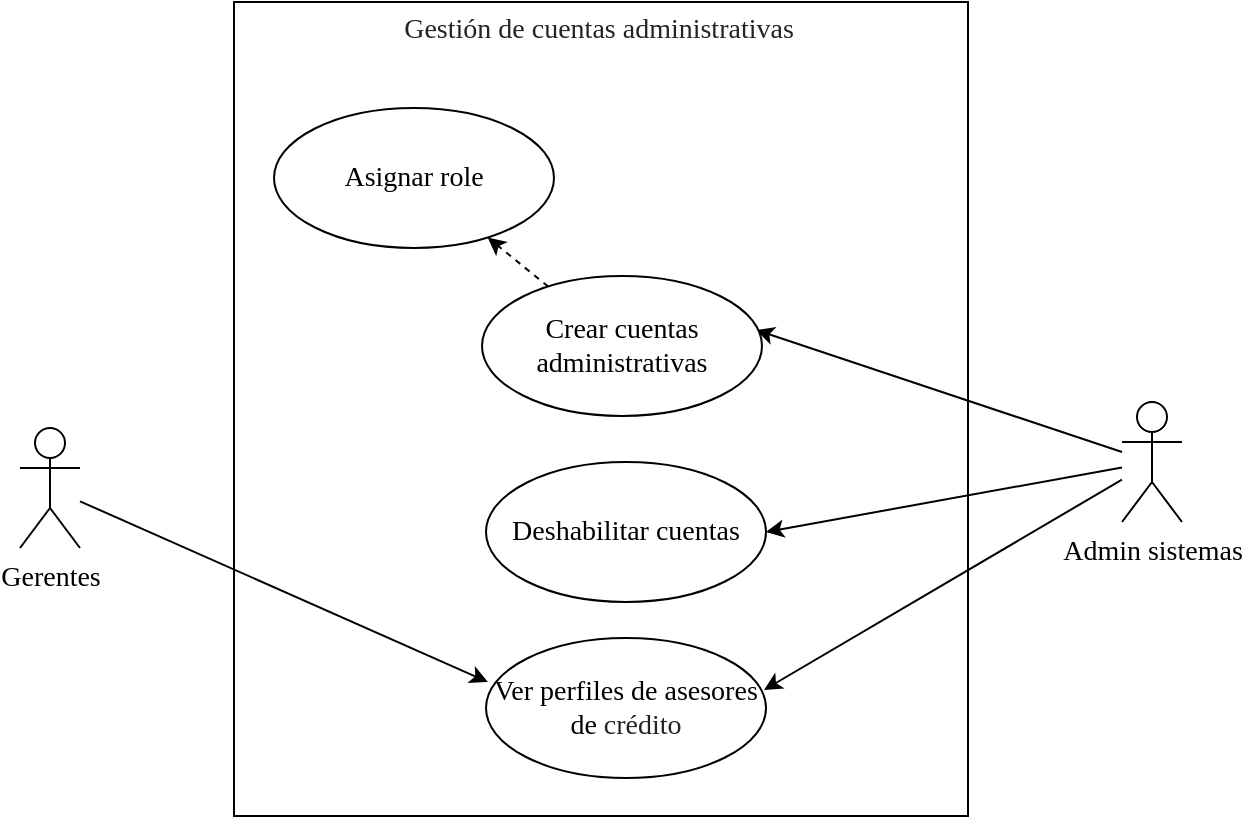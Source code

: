 <mxfile>
    <diagram id="1fi5Kx5LPePZL9SqUFNj" name="Page-1">
        <mxGraphModel dx="1531" dy="885" grid="0" gridSize="10" guides="1" tooltips="1" connect="1" arrows="1" fold="1" page="0" pageScale="1" pageWidth="850" pageHeight="1100" math="0" shadow="0">
            <root>
                <mxCell id="0"/>
                <mxCell id="1" parent="0"/>
                <mxCell id="39" value="" style="rounded=0;whiteSpace=wrap;html=1;fontFamily=Times New Roman;fontSize=14;" parent="1" vertex="1">
                    <mxGeometry x="80" y="-210" width="367" height="407" as="geometry"/>
                </mxCell>
                <mxCell id="46" style="edgeStyle=none;html=1;entryX=0.979;entryY=0.386;entryDx=0;entryDy=0;entryPerimeter=0;fontFamily=Times New Roman;fontSize=14;" parent="1" source="2" target="16" edge="1">
                    <mxGeometry relative="1" as="geometry"/>
                </mxCell>
                <mxCell id="47" style="edgeStyle=none;html=1;entryX=1;entryY=0.5;entryDx=0;entryDy=0;fontFamily=Times New Roman;fontSize=14;" parent="1" source="2" target="43" edge="1">
                    <mxGeometry relative="1" as="geometry"/>
                </mxCell>
                <mxCell id="48" style="edgeStyle=none;html=1;entryX=0.993;entryY=0.371;entryDx=0;entryDy=0;entryPerimeter=0;fontFamily=Times New Roman;fontSize=14;" parent="1" source="2" target="44" edge="1">
                    <mxGeometry relative="1" as="geometry"/>
                </mxCell>
                <mxCell id="2" value="Admin sistemas" style="shape=umlActor;verticalLabelPosition=bottom;verticalAlign=top;html=1;fontFamily=Times New Roman;fontSize=14;" parent="1" vertex="1">
                    <mxGeometry x="524" y="-10" width="30" height="60" as="geometry"/>
                </mxCell>
                <mxCell id="45" style="edgeStyle=none;html=1;dashed=1;fontFamily=Times New Roman;fontSize=14;" parent="1" source="16" target="42" edge="1">
                    <mxGeometry relative="1" as="geometry"/>
                </mxCell>
                <mxCell id="16" value="Crear cuentas administrativas" style="ellipse;whiteSpace=wrap;html=1;fontFamily=Times New Roman;fontSize=14;" parent="1" vertex="1">
                    <mxGeometry x="204" y="-73" width="140" height="70" as="geometry"/>
                </mxCell>
                <mxCell id="49" style="edgeStyle=none;html=1;entryX=0.007;entryY=0.314;entryDx=0;entryDy=0;entryPerimeter=0;fontFamily=Times New Roman;fontSize=14;" parent="1" source="21" target="44" edge="1">
                    <mxGeometry relative="1" as="geometry"/>
                </mxCell>
                <mxCell id="21" value="Gerentes&lt;br style=&quot;font-size: 14px;&quot;&gt;" style="shape=umlActor;verticalLabelPosition=bottom;verticalAlign=top;html=1;fontFamily=Times New Roman;fontSize=14;" parent="1" vertex="1">
                    <mxGeometry x="-27" y="3" width="30" height="60" as="geometry"/>
                </mxCell>
                <mxCell id="40" value="&lt;span id=&quot;docs-internal-guid-cefe45ba-7fff-3dd7-0e72-a04359851a2a&quot;&gt;&lt;span style=&quot;font-size: 10.5pt ; color: rgb(36 , 36 , 36) ; vertical-align: baseline&quot;&gt;Gestión de cuentas administrativas&lt;/span&gt;&lt;/span&gt;" style="text;html=1;align=center;verticalAlign=middle;resizable=0;points=[];autosize=1;strokeColor=none;fontFamily=Times New Roman;fontSize=14;" parent="1" vertex="1">
                    <mxGeometry x="159" y="-206.24" width="205" height="21" as="geometry"/>
                </mxCell>
                <mxCell id="42" value="Asignar role" style="ellipse;whiteSpace=wrap;html=1;fontFamily=Times New Roman;fontSize=14;" parent="1" vertex="1">
                    <mxGeometry x="100" y="-157" width="140" height="70" as="geometry"/>
                </mxCell>
                <mxCell id="43" value="Deshabilitar cuentas" style="ellipse;whiteSpace=wrap;html=1;fontFamily=Times New Roman;fontSize=14;" parent="1" vertex="1">
                    <mxGeometry x="206" y="20" width="140" height="70" as="geometry"/>
                </mxCell>
                <mxCell id="44" value="Ver perfiles de asesores de&amp;nbsp;&lt;span id=&quot;docs-internal-guid-984eaad4-7fff-074a-8bf6-4a78e59efcaf&quot;&gt;&lt;span style=&quot;font-size: 10.5pt ; color: rgb(36 , 36 , 36) ; vertical-align: baseline&quot;&gt;crédito&lt;/span&gt;&lt;/span&gt;" style="ellipse;whiteSpace=wrap;html=1;fontFamily=Times New Roman;fontSize=14;" parent="1" vertex="1">
                    <mxGeometry x="206" y="108" width="140" height="70" as="geometry"/>
                </mxCell>
            </root>
        </mxGraphModel>
    </diagram>
</mxfile>